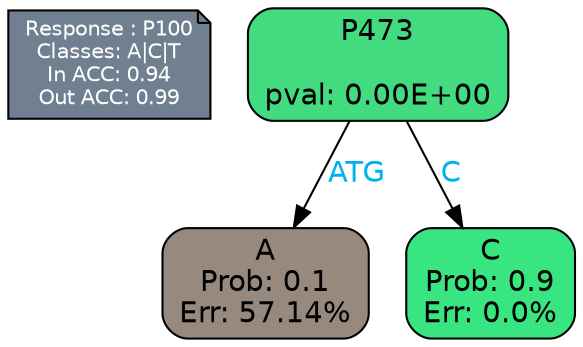 digraph Tree {
node [shape=box, style="filled, rounded", color="black", fontname=helvetica] ;
graph [ranksep=equally, splines=polylines, bgcolor=transparent, dpi=600] ;
edge [fontname=helvetica] ;
LEGEND [label="Response : P100
Classes: A|C|T
In ACC: 0.94
Out ACC: 0.99
",shape=note,align=left,style=filled,fillcolor="slategray",fontcolor="white",fontsize=10];1 [label="P473

pval: 0.00E+00", fillcolor="#42db80"] ;
2 [label="A
Prob: 0.1
Err: 57.14%", fillcolor="#97897e"] ;
3 [label="C
Prob: 0.9
Err: 0.0%", fillcolor="#39e581"] ;
1 -> 2 [label="ATG",fontcolor=deepskyblue2] ;
1 -> 3 [label="C",fontcolor=deepskyblue2] ;
{rank = same; 2;3;}{rank = same; LEGEND;1;}}